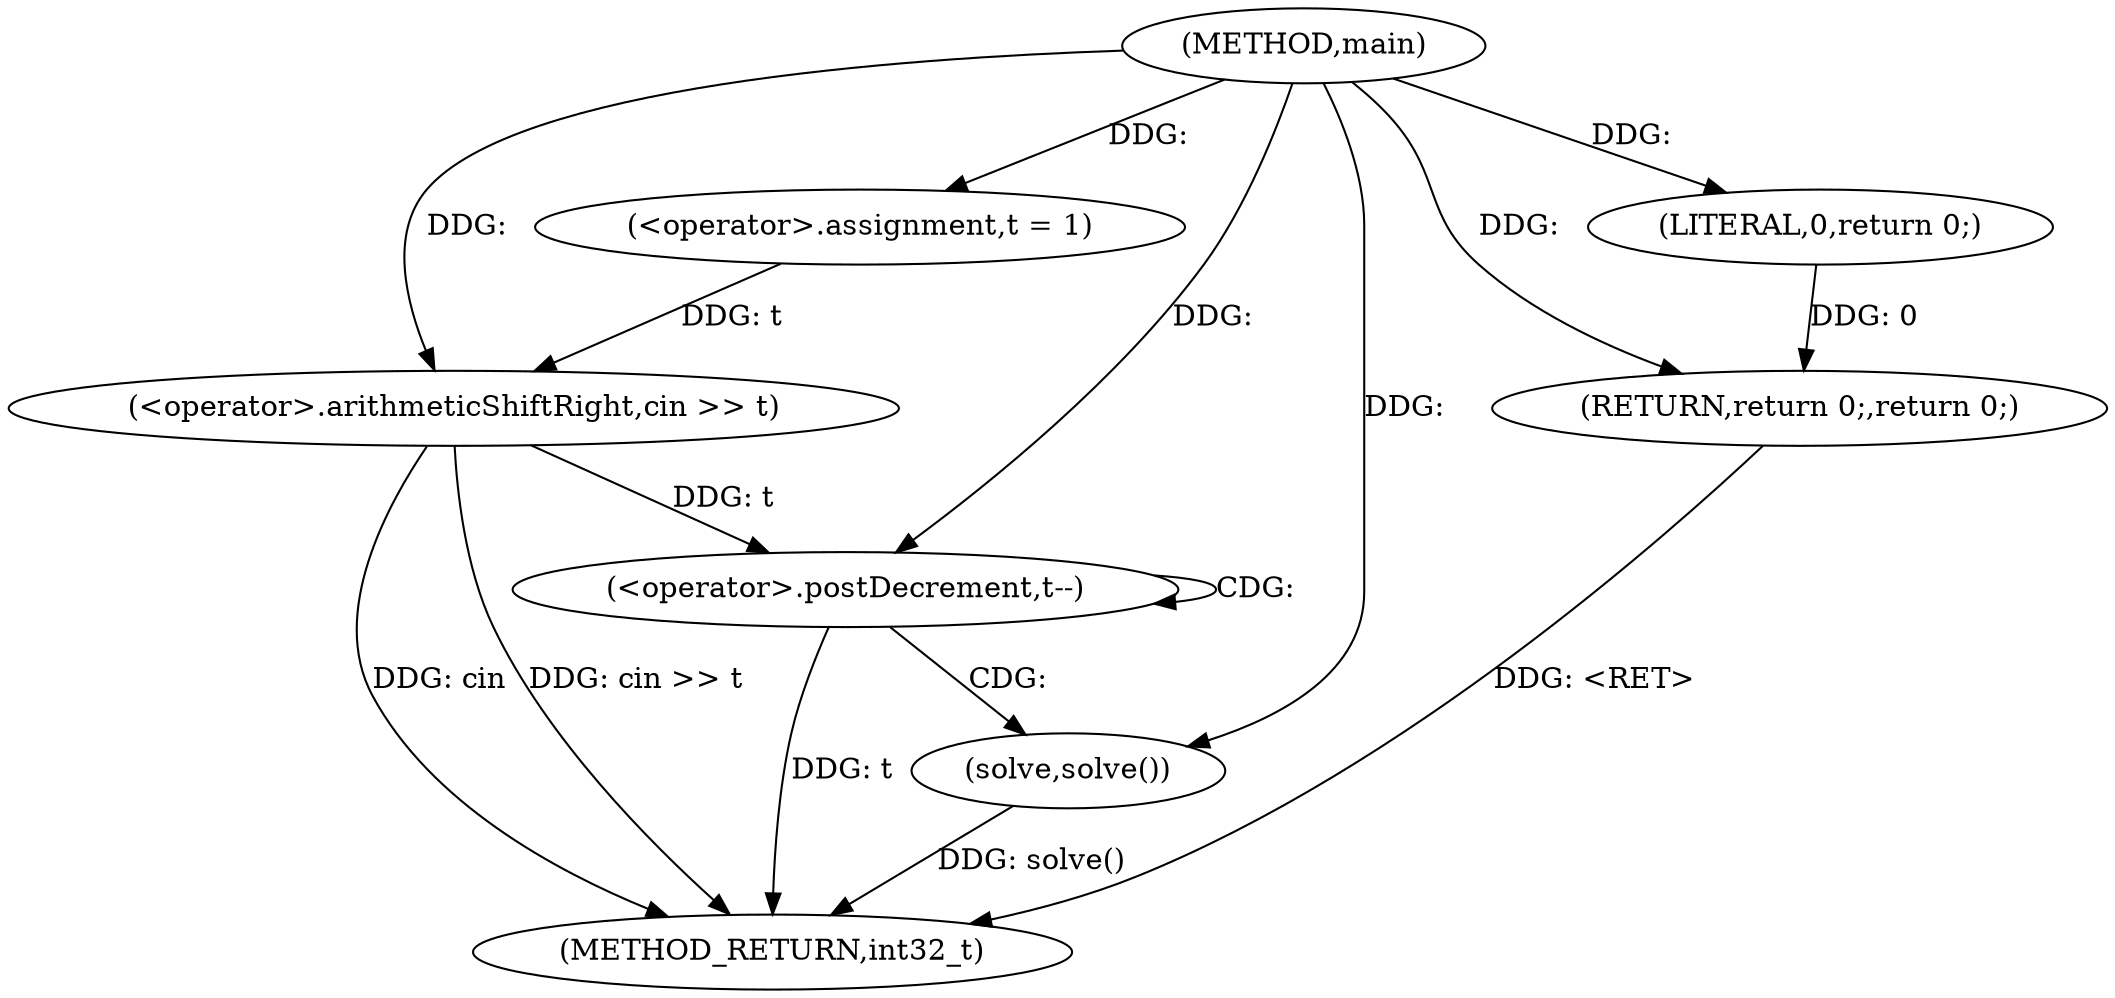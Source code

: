 digraph "main" {  
"1000279" [label = "(METHOD,main)" ]
"1000294" [label = "(METHOD_RETURN,int32_t)" ]
"1000282" [label = "(<operator>.assignment,t = 1)" ]
"1000285" [label = "(<operator>.arithmeticShiftRight,cin >> t)" ]
"1000292" [label = "(RETURN,return 0;,return 0;)" ]
"1000289" [label = "(<operator>.postDecrement,t--)" ]
"1000291" [label = "(solve,solve())" ]
"1000293" [label = "(LITERAL,0,return 0;)" ]
  "1000292" -> "1000294"  [ label = "DDG: <RET>"] 
  "1000285" -> "1000294"  [ label = "DDG: cin >> t"] 
  "1000289" -> "1000294"  [ label = "DDG: t"] 
  "1000291" -> "1000294"  [ label = "DDG: solve()"] 
  "1000285" -> "1000294"  [ label = "DDG: cin"] 
  "1000279" -> "1000282"  [ label = "DDG: "] 
  "1000293" -> "1000292"  [ label = "DDG: 0"] 
  "1000279" -> "1000292"  [ label = "DDG: "] 
  "1000279" -> "1000285"  [ label = "DDG: "] 
  "1000282" -> "1000285"  [ label = "DDG: t"] 
  "1000279" -> "1000291"  [ label = "DDG: "] 
  "1000279" -> "1000293"  [ label = "DDG: "] 
  "1000285" -> "1000289"  [ label = "DDG: t"] 
  "1000279" -> "1000289"  [ label = "DDG: "] 
  "1000289" -> "1000291"  [ label = "CDG: "] 
  "1000289" -> "1000289"  [ label = "CDG: "] 
}
